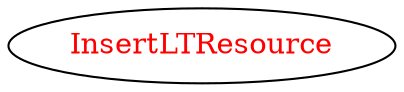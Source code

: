 digraph dependencyGraph {
 concentrate=true;
 ranksep="2.0";
 rankdir="LR"; 
 splines="ortho";
"InsertLTResource" [fontcolor="red"];
}